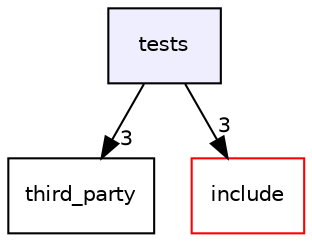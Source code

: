 digraph "tests" {
  compound=true
  node [ fontsize="10", fontname="Helvetica"];
  edge [ labelfontsize="10", labelfontname="Helvetica"];
  dir_59425e443f801f1f2fd8bbe4959a3ccf [shape=box, label="tests", style="filled", fillcolor="#eeeeff", pencolor="black", URL="dir_59425e443f801f1f2fd8bbe4959a3ccf.html"];
  dir_44f42edf5dd23d4deca0321224e9ce90 [shape=box label="third_party" URL="dir_44f42edf5dd23d4deca0321224e9ce90.html"];
  dir_d44c64559bbebec7f509842c48db8b23 [shape=box label="include" fillcolor="white" style="filled" color="red" URL="dir_d44c64559bbebec7f509842c48db8b23.html"];
  dir_59425e443f801f1f2fd8bbe4959a3ccf->dir_44f42edf5dd23d4deca0321224e9ce90 [headlabel="3", labeldistance=1.5 headhref="dir_000006_000007.html"];
  dir_59425e443f801f1f2fd8bbe4959a3ccf->dir_d44c64559bbebec7f509842c48db8b23 [headlabel="3", labeldistance=1.5 headhref="dir_000006_000000.html"];
}
